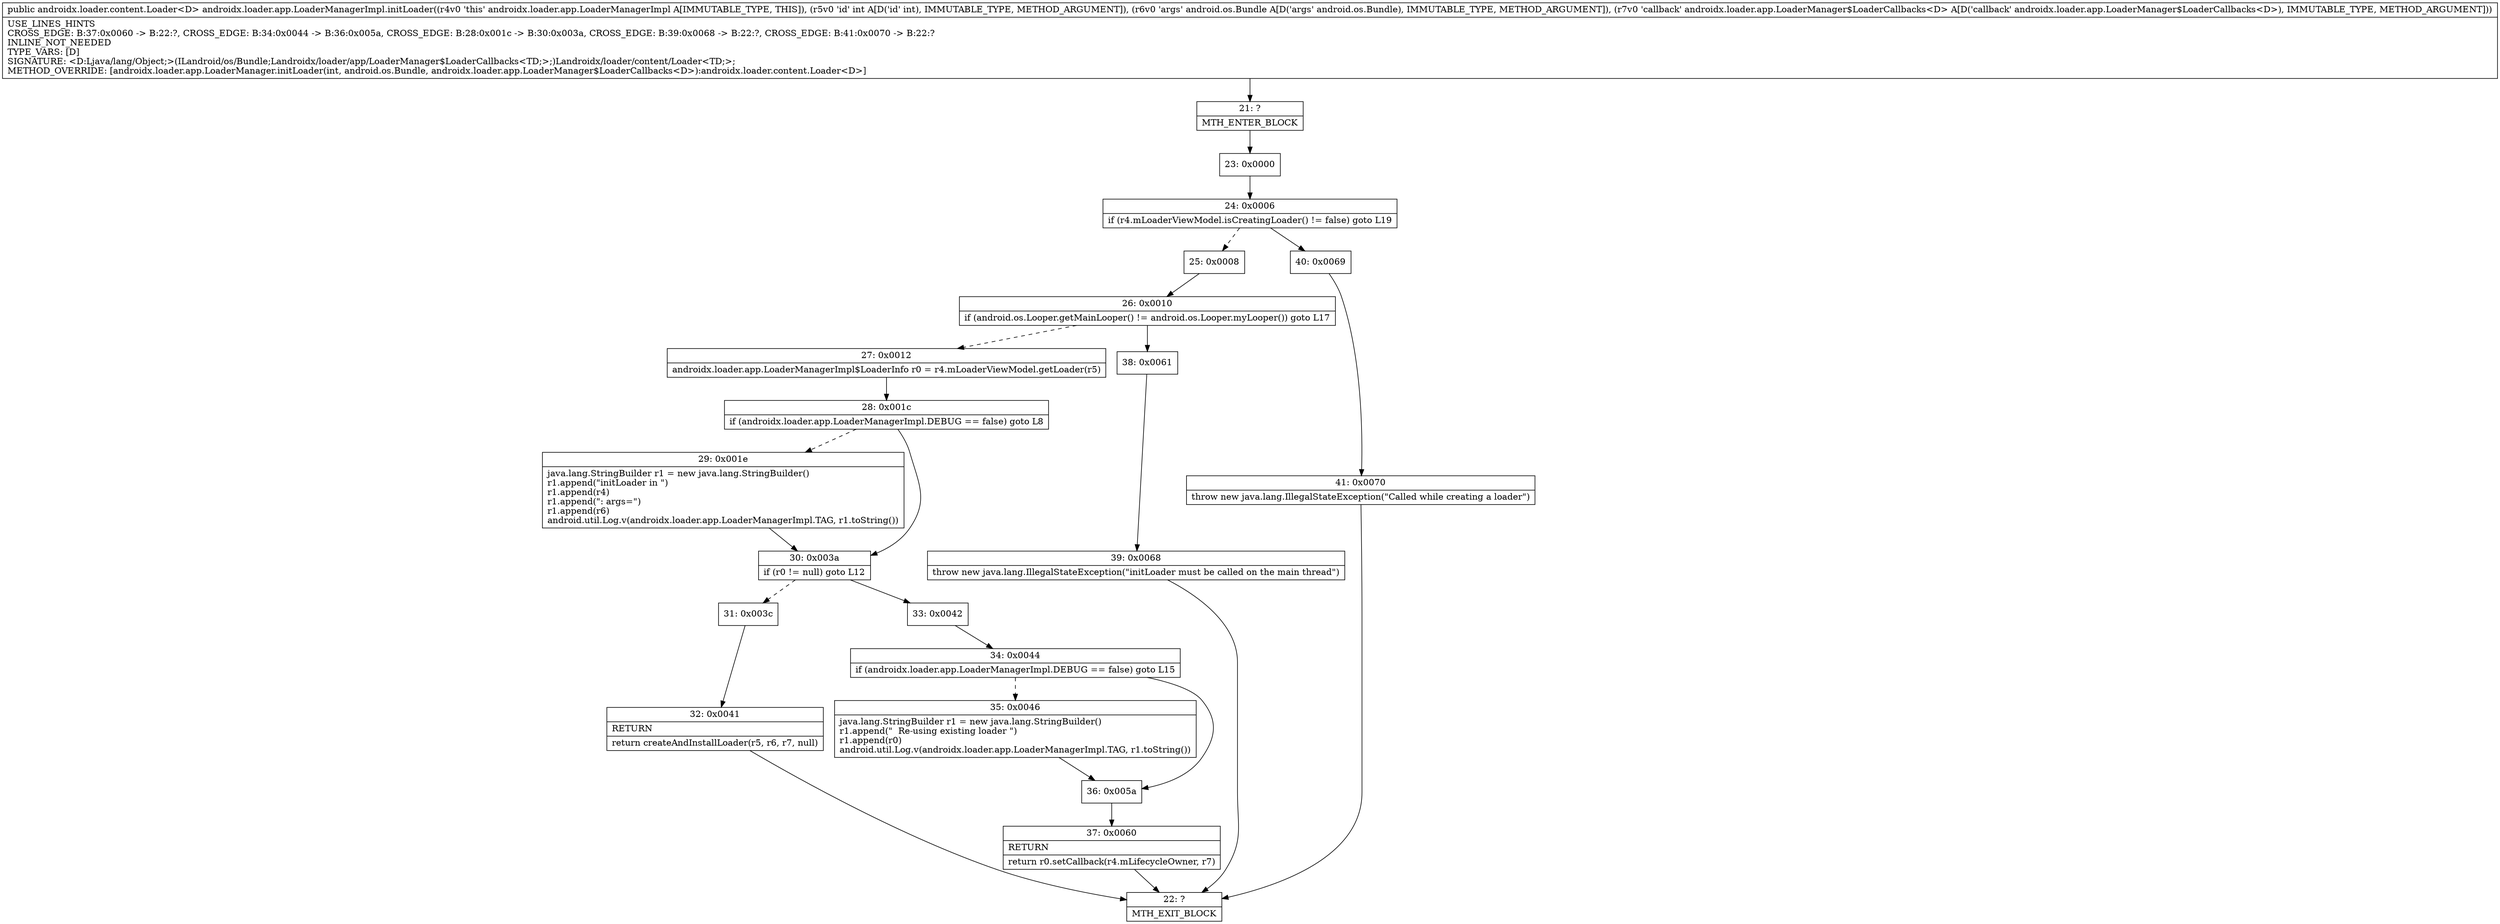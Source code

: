 digraph "CFG forandroidx.loader.app.LoaderManagerImpl.initLoader(ILandroid\/os\/Bundle;Landroidx\/loader\/app\/LoaderManager$LoaderCallbacks;)Landroidx\/loader\/content\/Loader;" {
Node_21 [shape=record,label="{21\:\ ?|MTH_ENTER_BLOCK\l}"];
Node_23 [shape=record,label="{23\:\ 0x0000}"];
Node_24 [shape=record,label="{24\:\ 0x0006|if (r4.mLoaderViewModel.isCreatingLoader() != false) goto L19\l}"];
Node_25 [shape=record,label="{25\:\ 0x0008}"];
Node_26 [shape=record,label="{26\:\ 0x0010|if (android.os.Looper.getMainLooper() != android.os.Looper.myLooper()) goto L17\l}"];
Node_27 [shape=record,label="{27\:\ 0x0012|androidx.loader.app.LoaderManagerImpl$LoaderInfo r0 = r4.mLoaderViewModel.getLoader(r5)\l}"];
Node_28 [shape=record,label="{28\:\ 0x001c|if (androidx.loader.app.LoaderManagerImpl.DEBUG == false) goto L8\l}"];
Node_29 [shape=record,label="{29\:\ 0x001e|java.lang.StringBuilder r1 = new java.lang.StringBuilder()\lr1.append(\"initLoader in \")\lr1.append(r4)\lr1.append(\": args=\")\lr1.append(r6)\landroid.util.Log.v(androidx.loader.app.LoaderManagerImpl.TAG, r1.toString())\l}"];
Node_30 [shape=record,label="{30\:\ 0x003a|if (r0 != null) goto L12\l}"];
Node_31 [shape=record,label="{31\:\ 0x003c}"];
Node_32 [shape=record,label="{32\:\ 0x0041|RETURN\l|return createAndInstallLoader(r5, r6, r7, null)\l}"];
Node_22 [shape=record,label="{22\:\ ?|MTH_EXIT_BLOCK\l}"];
Node_33 [shape=record,label="{33\:\ 0x0042}"];
Node_34 [shape=record,label="{34\:\ 0x0044|if (androidx.loader.app.LoaderManagerImpl.DEBUG == false) goto L15\l}"];
Node_35 [shape=record,label="{35\:\ 0x0046|java.lang.StringBuilder r1 = new java.lang.StringBuilder()\lr1.append(\"  Re\-using existing loader \")\lr1.append(r0)\landroid.util.Log.v(androidx.loader.app.LoaderManagerImpl.TAG, r1.toString())\l}"];
Node_36 [shape=record,label="{36\:\ 0x005a}"];
Node_37 [shape=record,label="{37\:\ 0x0060|RETURN\l|return r0.setCallback(r4.mLifecycleOwner, r7)\l}"];
Node_38 [shape=record,label="{38\:\ 0x0061}"];
Node_39 [shape=record,label="{39\:\ 0x0068|throw new java.lang.IllegalStateException(\"initLoader must be called on the main thread\")\l}"];
Node_40 [shape=record,label="{40\:\ 0x0069}"];
Node_41 [shape=record,label="{41\:\ 0x0070|throw new java.lang.IllegalStateException(\"Called while creating a loader\")\l}"];
MethodNode[shape=record,label="{public androidx.loader.content.Loader\<D\> androidx.loader.app.LoaderManagerImpl.initLoader((r4v0 'this' androidx.loader.app.LoaderManagerImpl A[IMMUTABLE_TYPE, THIS]), (r5v0 'id' int A[D('id' int), IMMUTABLE_TYPE, METHOD_ARGUMENT]), (r6v0 'args' android.os.Bundle A[D('args' android.os.Bundle), IMMUTABLE_TYPE, METHOD_ARGUMENT]), (r7v0 'callback' androidx.loader.app.LoaderManager$LoaderCallbacks\<D\> A[D('callback' androidx.loader.app.LoaderManager$LoaderCallbacks\<D\>), IMMUTABLE_TYPE, METHOD_ARGUMENT]))  | USE_LINES_HINTS\lCROSS_EDGE: B:37:0x0060 \-\> B:22:?, CROSS_EDGE: B:34:0x0044 \-\> B:36:0x005a, CROSS_EDGE: B:28:0x001c \-\> B:30:0x003a, CROSS_EDGE: B:39:0x0068 \-\> B:22:?, CROSS_EDGE: B:41:0x0070 \-\> B:22:?\lINLINE_NOT_NEEDED\lTYPE_VARS: [D]\lSIGNATURE: \<D:Ljava\/lang\/Object;\>(ILandroid\/os\/Bundle;Landroidx\/loader\/app\/LoaderManager$LoaderCallbacks\<TD;\>;)Landroidx\/loader\/content\/Loader\<TD;\>;\lMETHOD_OVERRIDE: [androidx.loader.app.LoaderManager.initLoader(int, android.os.Bundle, androidx.loader.app.LoaderManager$LoaderCallbacks\<D\>):androidx.loader.content.Loader\<D\>]\l}"];
MethodNode -> Node_21;Node_21 -> Node_23;
Node_23 -> Node_24;
Node_24 -> Node_25[style=dashed];
Node_24 -> Node_40;
Node_25 -> Node_26;
Node_26 -> Node_27[style=dashed];
Node_26 -> Node_38;
Node_27 -> Node_28;
Node_28 -> Node_29[style=dashed];
Node_28 -> Node_30;
Node_29 -> Node_30;
Node_30 -> Node_31[style=dashed];
Node_30 -> Node_33;
Node_31 -> Node_32;
Node_32 -> Node_22;
Node_33 -> Node_34;
Node_34 -> Node_35[style=dashed];
Node_34 -> Node_36;
Node_35 -> Node_36;
Node_36 -> Node_37;
Node_37 -> Node_22;
Node_38 -> Node_39;
Node_39 -> Node_22;
Node_40 -> Node_41;
Node_41 -> Node_22;
}

